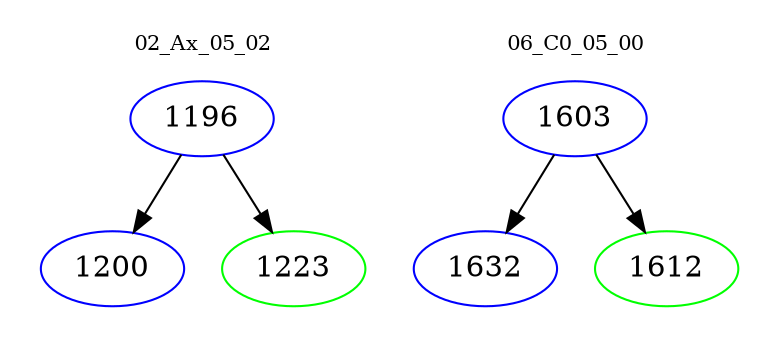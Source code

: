 digraph{
subgraph cluster_0 {
color = white
label = "02_Ax_05_02";
fontsize=10;
T0_1196 [label="1196", color="blue"]
T0_1196 -> T0_1200 [color="black"]
T0_1200 [label="1200", color="blue"]
T0_1196 -> T0_1223 [color="black"]
T0_1223 [label="1223", color="green"]
}
subgraph cluster_1 {
color = white
label = "06_C0_05_00";
fontsize=10;
T1_1603 [label="1603", color="blue"]
T1_1603 -> T1_1632 [color="black"]
T1_1632 [label="1632", color="blue"]
T1_1603 -> T1_1612 [color="black"]
T1_1612 [label="1612", color="green"]
}
}
